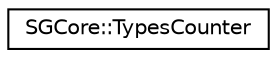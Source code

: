 digraph "Graphical Class Hierarchy"
{
 // LATEX_PDF_SIZE
  edge [fontname="Helvetica",fontsize="10",labelfontname="Helvetica",labelfontsize="10"];
  node [fontname="Helvetica",fontsize="10",shape=record];
  rankdir="LR";
  Node0 [label="SGCore::TypesCounter",height=0.2,width=0.4,color="black", fillcolor="white", style="filled",URL="$structSGCore_1_1TypesCounter.html",tooltip=" "];
}
